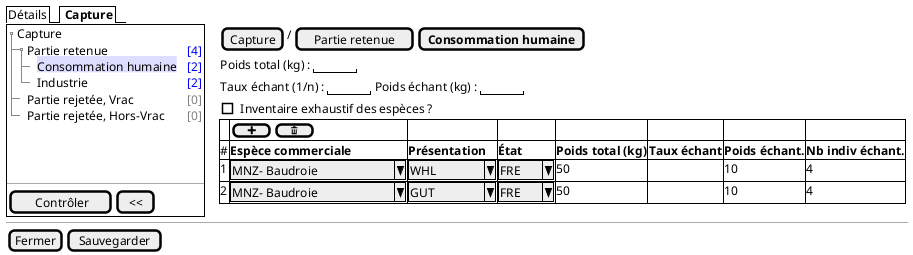 @startsalt
{
  {/ Détails | <b> Capture }
  {+
   {T
       + Capture    | .
       ++ Partie retenue       | <color:blue>[4]
       +++ <back:#DDF>Consommation humaine | <color:blue>[2]
       +++ Industrie | <color:blue>[2]
       ++ Partie rejetée, Vrac | <color:gray>[0]
       ++ Partie rejetée, Hors-Vrac | <color:gray>[0]
   }
    .
    .
    .
   --
   {
      [<&checkmark> Contrôler] | [ << ]
   }
  } | . | {
    { [Capture] | / | [Partie retenue] | [<b>Consommation humaine] }

    {Poids total (kg) : | "     " }

    {Taux échant (1/n) : | "     " | Poids échant (kg) : | "     " }

    { [ ] Inventaire exhaustif des espèces ? }

    {#
          . | {[ <&plus> ] | [ <&trash> ] }  | . | . | . | . | .
          # | <b>Espèce commerciale  | <b>Présentation | <b>État | <b>Poids total (kg)     |  <b>Taux échant  | <b>Poids échant. | <b>Nb indiv échant.
          1 | ^MNZ- Baudroie       ^ | ^     WHL ^ | ^ FRE ^ | 50   |  .   |   10          | 4
          2 | ^MNZ- Baudroie       ^ | ^     GUT ^ | ^ FRE ^ | 50   |  .   |   10          | 4
        }
  }

  -- | -- | --
  { [Fermer] | [Sauvegarder] }
}
@endsalt

